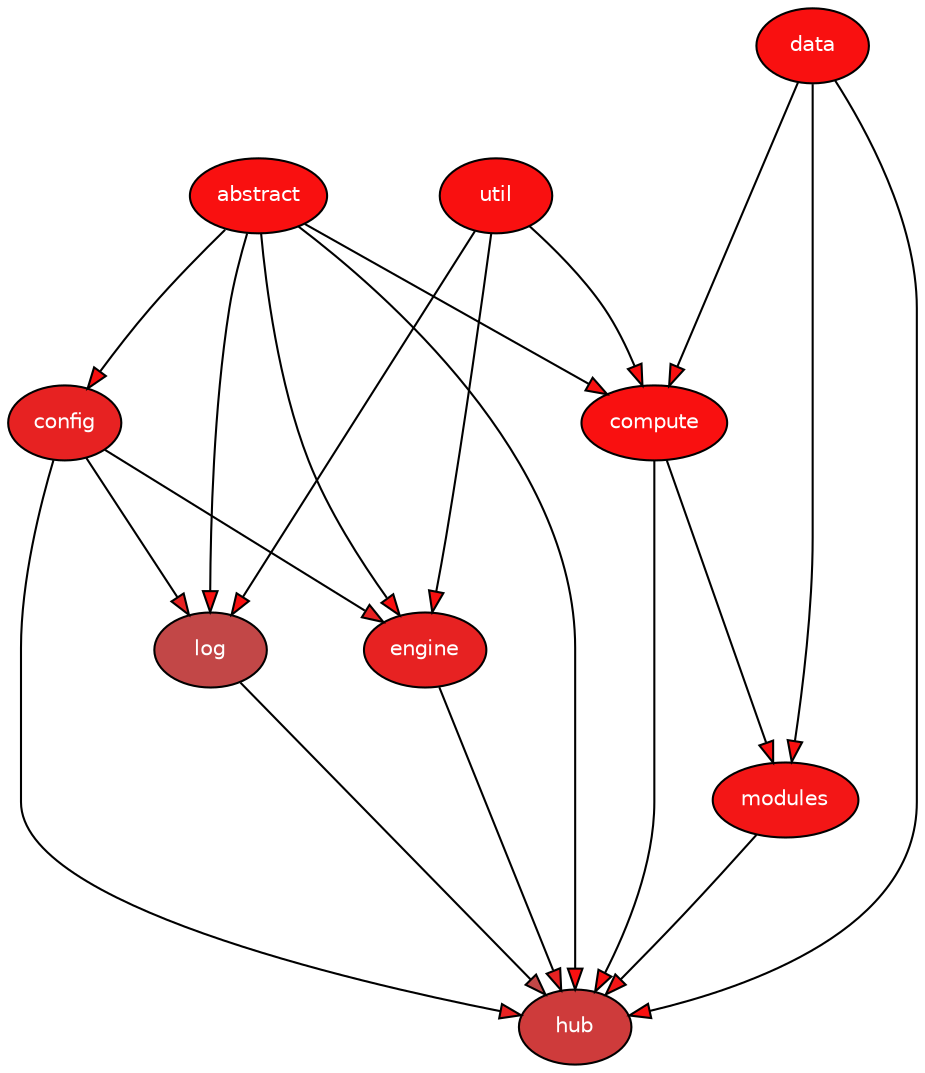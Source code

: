digraph G {
    rankdir = TB;
    node [style=filled,fillcolor="#ffffff",fontcolor="#000000",fontname=Helvetica,fontsize=10];    abstract [fillcolor="#f91010",fontcolor="#ffffff",label="abstract"];
    compute [fillcolor="#f91010",fontcolor="#ffffff",label="compute"];
    modules [fillcolor="#f31616",fontcolor="#ffffff",label="modules"];
    data [fillcolor="#f91010",fontcolor="#ffffff",label="data"];
    log [fillcolor="#c24747",fontcolor="#ffffff",label="log"];
    config [fillcolor="#e72222",fontcolor="#ffffff",label="config"];
    engine [fillcolor="#e72222",fontcolor="#ffffff",label="engine"];
    util [fillcolor="#f91010",fontcolor="#ffffff",label="util"];
    hub [fillcolor="#ce3b3b",fontcolor="#ffffff",label="hub"];
    abstract -> compute [fillcolor="#f91010",minlen="2"];
    abstract -> config [fillcolor="#f91010",minlen="2"];
    abstract -> engine [fillcolor="#f91010",minlen="2"];
    abstract -> hub [fillcolor="#f91010",minlen="2"];
    abstract -> log [fillcolor="#f91010",minlen="2"];
    compute -> hub [fillcolor="#f91010",minlen="2"];
    compute -> modules [fillcolor="#f91010",minlen="3"];
    config -> engine [fillcolor="#e72222",minlen="2"];
    config -> hub [fillcolor="#e72222",minlen="2"];
    config -> log [fillcolor="#e72222",minlen="2"];
    data -> compute [fillcolor="#f91010",minlen="3"];
    data -> hub [fillcolor="#f91010",minlen="2"];
    data -> modules [fillcolor="#f91010",minlen="3"];
    engine -> hub [fillcolor="#e72222",minlen="2"];
    log -> hub [fillcolor="#c24747",minlen="2"];
    modules -> hub [fillcolor="#f31616",minlen="2"];
    util -> compute [fillcolor="#f91010",minlen="2"];
    util -> engine [fillcolor="#f91010",minlen="2"];
    util -> log [fillcolor="#f91010",minlen="2"];
}
